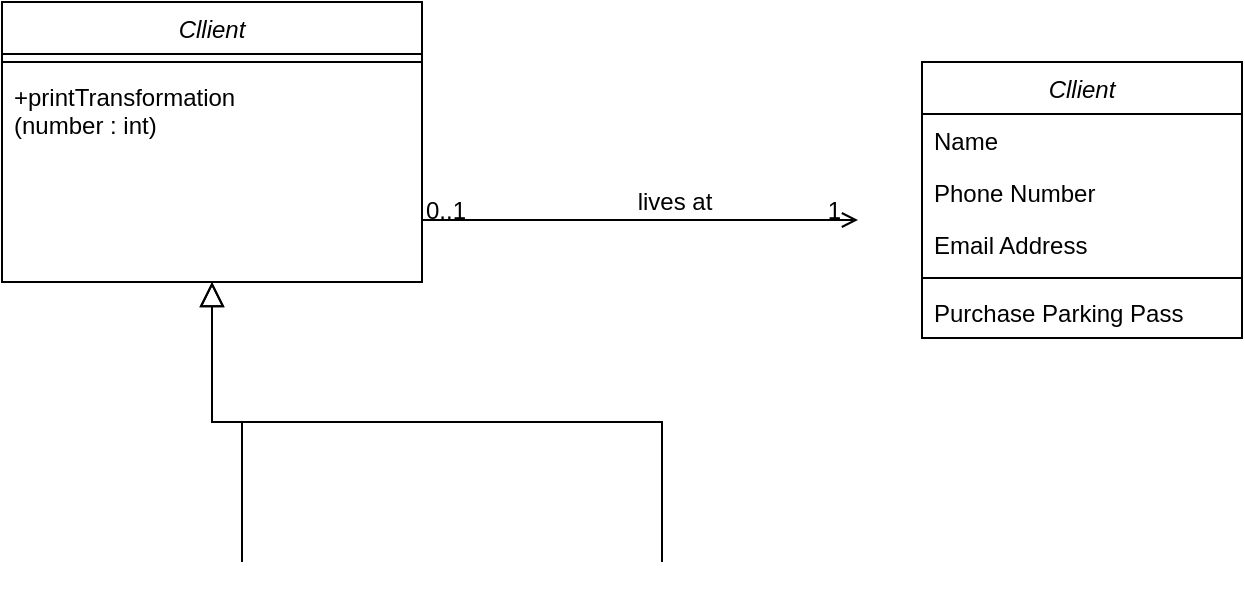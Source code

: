 <mxfile version="26.2.8">
  <diagram id="C5RBs43oDa-KdzZeNtuy" name="Page-1">
    <mxGraphModel dx="1428" dy="751" grid="1" gridSize="10" guides="1" tooltips="1" connect="1" arrows="1" fold="1" page="1" pageScale="1" pageWidth="827" pageHeight="1169" math="0" shadow="0">
      <root>
        <mxCell id="WIyWlLk6GJQsqaUBKTNV-0" />
        <mxCell id="WIyWlLk6GJQsqaUBKTNV-1" parent="WIyWlLk6GJQsqaUBKTNV-0" />
        <mxCell id="tZLZd_I1r3uugpB_QCVW-15" value="Cllient" style="swimlane;fontStyle=2;align=center;verticalAlign=top;childLayout=stackLayout;horizontal=1;startSize=26;horizontalStack=0;resizeParent=1;resizeLast=0;collapsible=1;marginBottom=0;rounded=0;shadow=0;strokeWidth=1;" vertex="1" parent="WIyWlLk6GJQsqaUBKTNV-1">
          <mxGeometry x="90" y="90" width="210" height="140" as="geometry">
            <mxRectangle x="230" y="140" width="160" height="26" as="alternateBounds" />
          </mxGeometry>
        </mxCell>
        <mxCell id="tZLZd_I1r3uugpB_QCVW-16" value="" style="line;html=1;strokeWidth=1;align=left;verticalAlign=middle;spacingTop=-1;spacingLeft=3;spacingRight=3;rotatable=0;labelPosition=right;points=[];portConstraint=eastwest;" vertex="1" parent="tZLZd_I1r3uugpB_QCVW-15">
          <mxGeometry y="26" width="210" height="8" as="geometry" />
        </mxCell>
        <mxCell id="tZLZd_I1r3uugpB_QCVW-17" value="+printTransformation &#xa;(number : int)" style="text;align=left;verticalAlign=top;spacingLeft=4;spacingRight=4;overflow=hidden;rotatable=0;points=[[0,0.5],[1,0.5]];portConstraint=eastwest;" vertex="1" parent="tZLZd_I1r3uugpB_QCVW-15">
          <mxGeometry y="34" width="210" height="56" as="geometry" />
        </mxCell>
        <mxCell id="tZLZd_I1r3uugpB_QCVW-18" value="" style="endArrow=block;endSize=10;endFill=0;shadow=0;strokeWidth=1;rounded=0;curved=0;edgeStyle=elbowEdgeStyle;elbow=vertical;" edge="1" parent="WIyWlLk6GJQsqaUBKTNV-1" target="tZLZd_I1r3uugpB_QCVW-15">
          <mxGeometry width="160" relative="1" as="geometry">
            <mxPoint x="210" y="370" as="sourcePoint" />
            <mxPoint x="210" y="213" as="targetPoint" />
          </mxGeometry>
        </mxCell>
        <mxCell id="tZLZd_I1r3uugpB_QCVW-19" value="" style="endArrow=block;endSize=10;endFill=0;shadow=0;strokeWidth=1;rounded=0;curved=0;edgeStyle=elbowEdgeStyle;elbow=vertical;" edge="1" parent="WIyWlLk6GJQsqaUBKTNV-1" target="tZLZd_I1r3uugpB_QCVW-15">
          <mxGeometry width="160" relative="1" as="geometry">
            <mxPoint x="420" y="370" as="sourcePoint" />
            <mxPoint x="320" y="281" as="targetPoint" />
          </mxGeometry>
        </mxCell>
        <mxCell id="tZLZd_I1r3uugpB_QCVW-20" value="" style="endArrow=open;shadow=0;strokeWidth=1;rounded=0;curved=0;endFill=1;edgeStyle=elbowEdgeStyle;elbow=vertical;" edge="1" parent="WIyWlLk6GJQsqaUBKTNV-1" source="tZLZd_I1r3uugpB_QCVW-15">
          <mxGeometry x="0.5" y="41" relative="1" as="geometry">
            <mxPoint x="390" y="202" as="sourcePoint" />
            <mxPoint x="518" y="199" as="targetPoint" />
            <mxPoint x="-40" y="32" as="offset" />
          </mxGeometry>
        </mxCell>
        <mxCell id="tZLZd_I1r3uugpB_QCVW-21" value="0..1" style="resizable=0;align=left;verticalAlign=bottom;labelBackgroundColor=none;fontSize=12;" connectable="0" vertex="1" parent="tZLZd_I1r3uugpB_QCVW-20">
          <mxGeometry x="-1" relative="1" as="geometry">
            <mxPoint y="4" as="offset" />
          </mxGeometry>
        </mxCell>
        <mxCell id="tZLZd_I1r3uugpB_QCVW-22" value="1" style="resizable=0;align=right;verticalAlign=bottom;labelBackgroundColor=none;fontSize=12;" connectable="0" vertex="1" parent="tZLZd_I1r3uugpB_QCVW-20">
          <mxGeometry x="1" relative="1" as="geometry">
            <mxPoint x="-7" y="4" as="offset" />
          </mxGeometry>
        </mxCell>
        <mxCell id="tZLZd_I1r3uugpB_QCVW-23" value="lives at" style="text;html=1;resizable=0;points=[];;align=center;verticalAlign=middle;labelBackgroundColor=none;rounded=0;shadow=0;strokeWidth=1;fontSize=12;" vertex="1" connectable="0" parent="tZLZd_I1r3uugpB_QCVW-20">
          <mxGeometry x="0.5" y="49" relative="1" as="geometry">
            <mxPoint x="-38" y="40" as="offset" />
          </mxGeometry>
        </mxCell>
        <mxCell id="tZLZd_I1r3uugpB_QCVW-24" value="Cllient" style="swimlane;fontStyle=2;align=center;verticalAlign=top;childLayout=stackLayout;horizontal=1;startSize=26;horizontalStack=0;resizeParent=1;resizeLast=0;collapsible=1;marginBottom=0;rounded=0;shadow=0;strokeWidth=1;" vertex="1" parent="WIyWlLk6GJQsqaUBKTNV-1">
          <mxGeometry x="550" y="120" width="160" height="138" as="geometry">
            <mxRectangle x="230" y="140" width="160" height="26" as="alternateBounds" />
          </mxGeometry>
        </mxCell>
        <mxCell id="tZLZd_I1r3uugpB_QCVW-25" value="Name" style="text;align=left;verticalAlign=top;spacingLeft=4;spacingRight=4;overflow=hidden;rotatable=0;points=[[0,0.5],[1,0.5]];portConstraint=eastwest;" vertex="1" parent="tZLZd_I1r3uugpB_QCVW-24">
          <mxGeometry y="26" width="160" height="26" as="geometry" />
        </mxCell>
        <mxCell id="tZLZd_I1r3uugpB_QCVW-26" value="Phone Number" style="text;align=left;verticalAlign=top;spacingLeft=4;spacingRight=4;overflow=hidden;rotatable=0;points=[[0,0.5],[1,0.5]];portConstraint=eastwest;rounded=0;shadow=0;html=0;" vertex="1" parent="tZLZd_I1r3uugpB_QCVW-24">
          <mxGeometry y="52" width="160" height="26" as="geometry" />
        </mxCell>
        <mxCell id="tZLZd_I1r3uugpB_QCVW-27" value="Email Address" style="text;align=left;verticalAlign=top;spacingLeft=4;spacingRight=4;overflow=hidden;rotatable=0;points=[[0,0.5],[1,0.5]];portConstraint=eastwest;rounded=0;shadow=0;html=0;" vertex="1" parent="tZLZd_I1r3uugpB_QCVW-24">
          <mxGeometry y="78" width="160" height="26" as="geometry" />
        </mxCell>
        <mxCell id="tZLZd_I1r3uugpB_QCVW-28" value="" style="line;html=1;strokeWidth=1;align=left;verticalAlign=middle;spacingTop=-1;spacingLeft=3;spacingRight=3;rotatable=0;labelPosition=right;points=[];portConstraint=eastwest;" vertex="1" parent="tZLZd_I1r3uugpB_QCVW-24">
          <mxGeometry y="104" width="160" height="8" as="geometry" />
        </mxCell>
        <mxCell id="tZLZd_I1r3uugpB_QCVW-29" value="Purchase Parking Pass" style="text;align=left;verticalAlign=top;spacingLeft=4;spacingRight=4;overflow=hidden;rotatable=0;points=[[0,0.5],[1,0.5]];portConstraint=eastwest;" vertex="1" parent="tZLZd_I1r3uugpB_QCVW-24">
          <mxGeometry y="112" width="160" height="26" as="geometry" />
        </mxCell>
      </root>
    </mxGraphModel>
  </diagram>
</mxfile>
